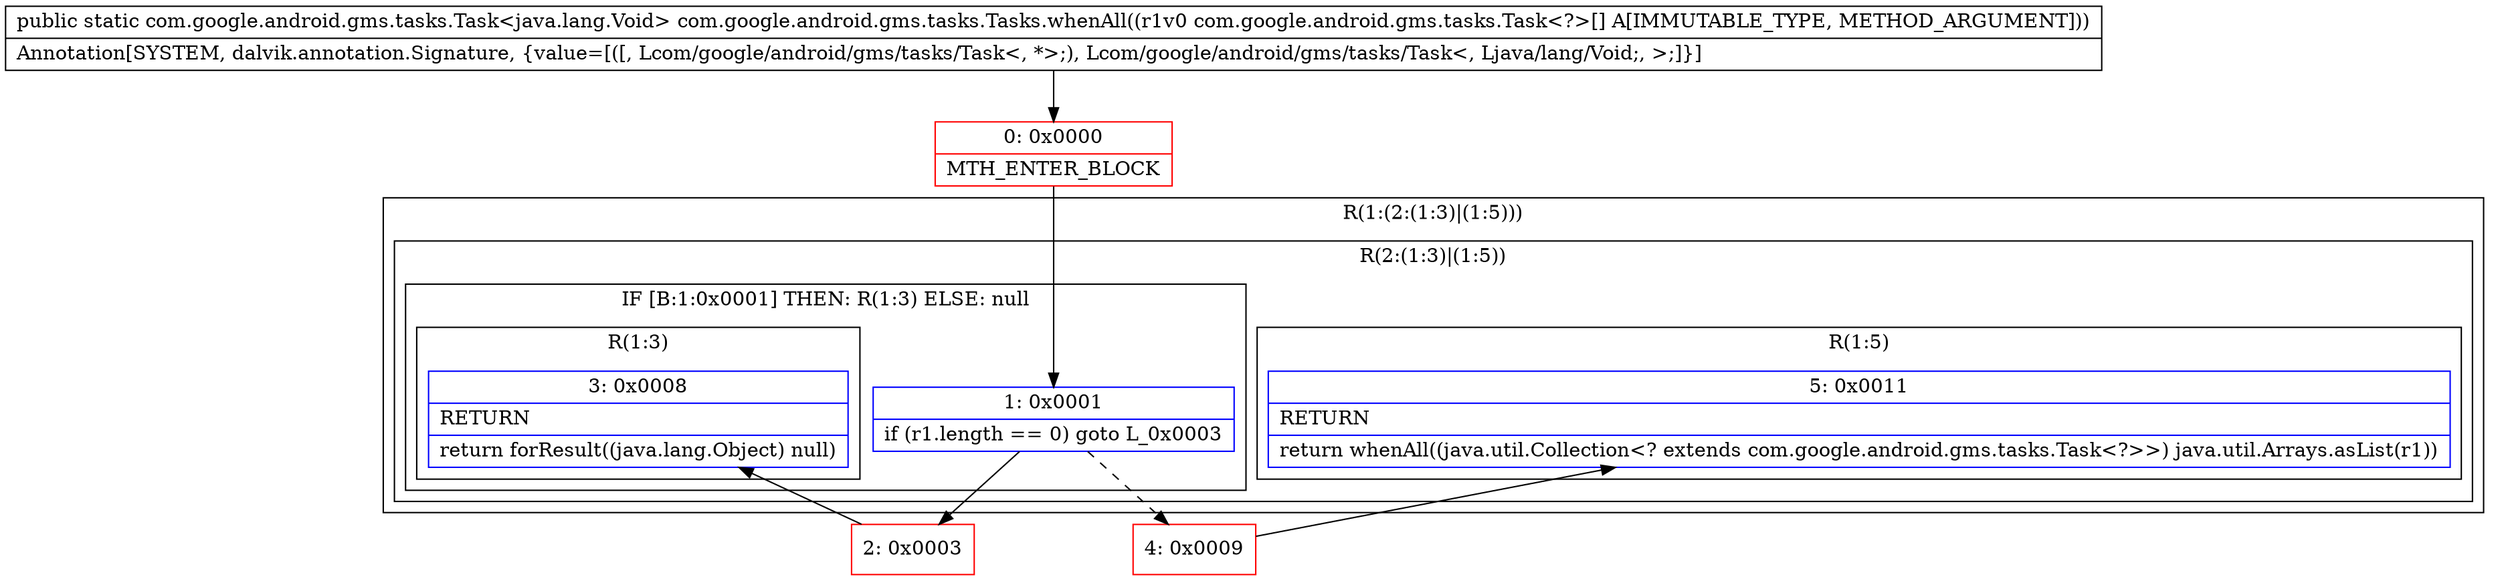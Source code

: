 digraph "CFG forcom.google.android.gms.tasks.Tasks.whenAll([Lcom\/google\/android\/gms\/tasks\/Task;)Lcom\/google\/android\/gms\/tasks\/Task;" {
subgraph cluster_Region_451876320 {
label = "R(1:(2:(1:3)|(1:5)))";
node [shape=record,color=blue];
subgraph cluster_Region_1986229013 {
label = "R(2:(1:3)|(1:5))";
node [shape=record,color=blue];
subgraph cluster_IfRegion_1781015612 {
label = "IF [B:1:0x0001] THEN: R(1:3) ELSE: null";
node [shape=record,color=blue];
Node_1 [shape=record,label="{1\:\ 0x0001|if (r1.length == 0) goto L_0x0003\l}"];
subgraph cluster_Region_325016811 {
label = "R(1:3)";
node [shape=record,color=blue];
Node_3 [shape=record,label="{3\:\ 0x0008|RETURN\l|return forResult((java.lang.Object) null)\l}"];
}
}
subgraph cluster_Region_1912408949 {
label = "R(1:5)";
node [shape=record,color=blue];
Node_5 [shape=record,label="{5\:\ 0x0011|RETURN\l|return whenAll((java.util.Collection\<? extends com.google.android.gms.tasks.Task\<?\>\>) java.util.Arrays.asList(r1))\l}"];
}
}
}
Node_0 [shape=record,color=red,label="{0\:\ 0x0000|MTH_ENTER_BLOCK\l}"];
Node_2 [shape=record,color=red,label="{2\:\ 0x0003}"];
Node_4 [shape=record,color=red,label="{4\:\ 0x0009}"];
MethodNode[shape=record,label="{public static com.google.android.gms.tasks.Task\<java.lang.Void\> com.google.android.gms.tasks.Tasks.whenAll((r1v0 com.google.android.gms.tasks.Task\<?\>[] A[IMMUTABLE_TYPE, METHOD_ARGUMENT]))  | Annotation[SYSTEM, dalvik.annotation.Signature, \{value=[([, Lcom\/google\/android\/gms\/tasks\/Task\<, *\>;), Lcom\/google\/android\/gms\/tasks\/Task\<, Ljava\/lang\/Void;, \>;]\}]\l}"];
MethodNode -> Node_0;
Node_1 -> Node_2;
Node_1 -> Node_4[style=dashed];
Node_0 -> Node_1;
Node_2 -> Node_3;
Node_4 -> Node_5;
}

